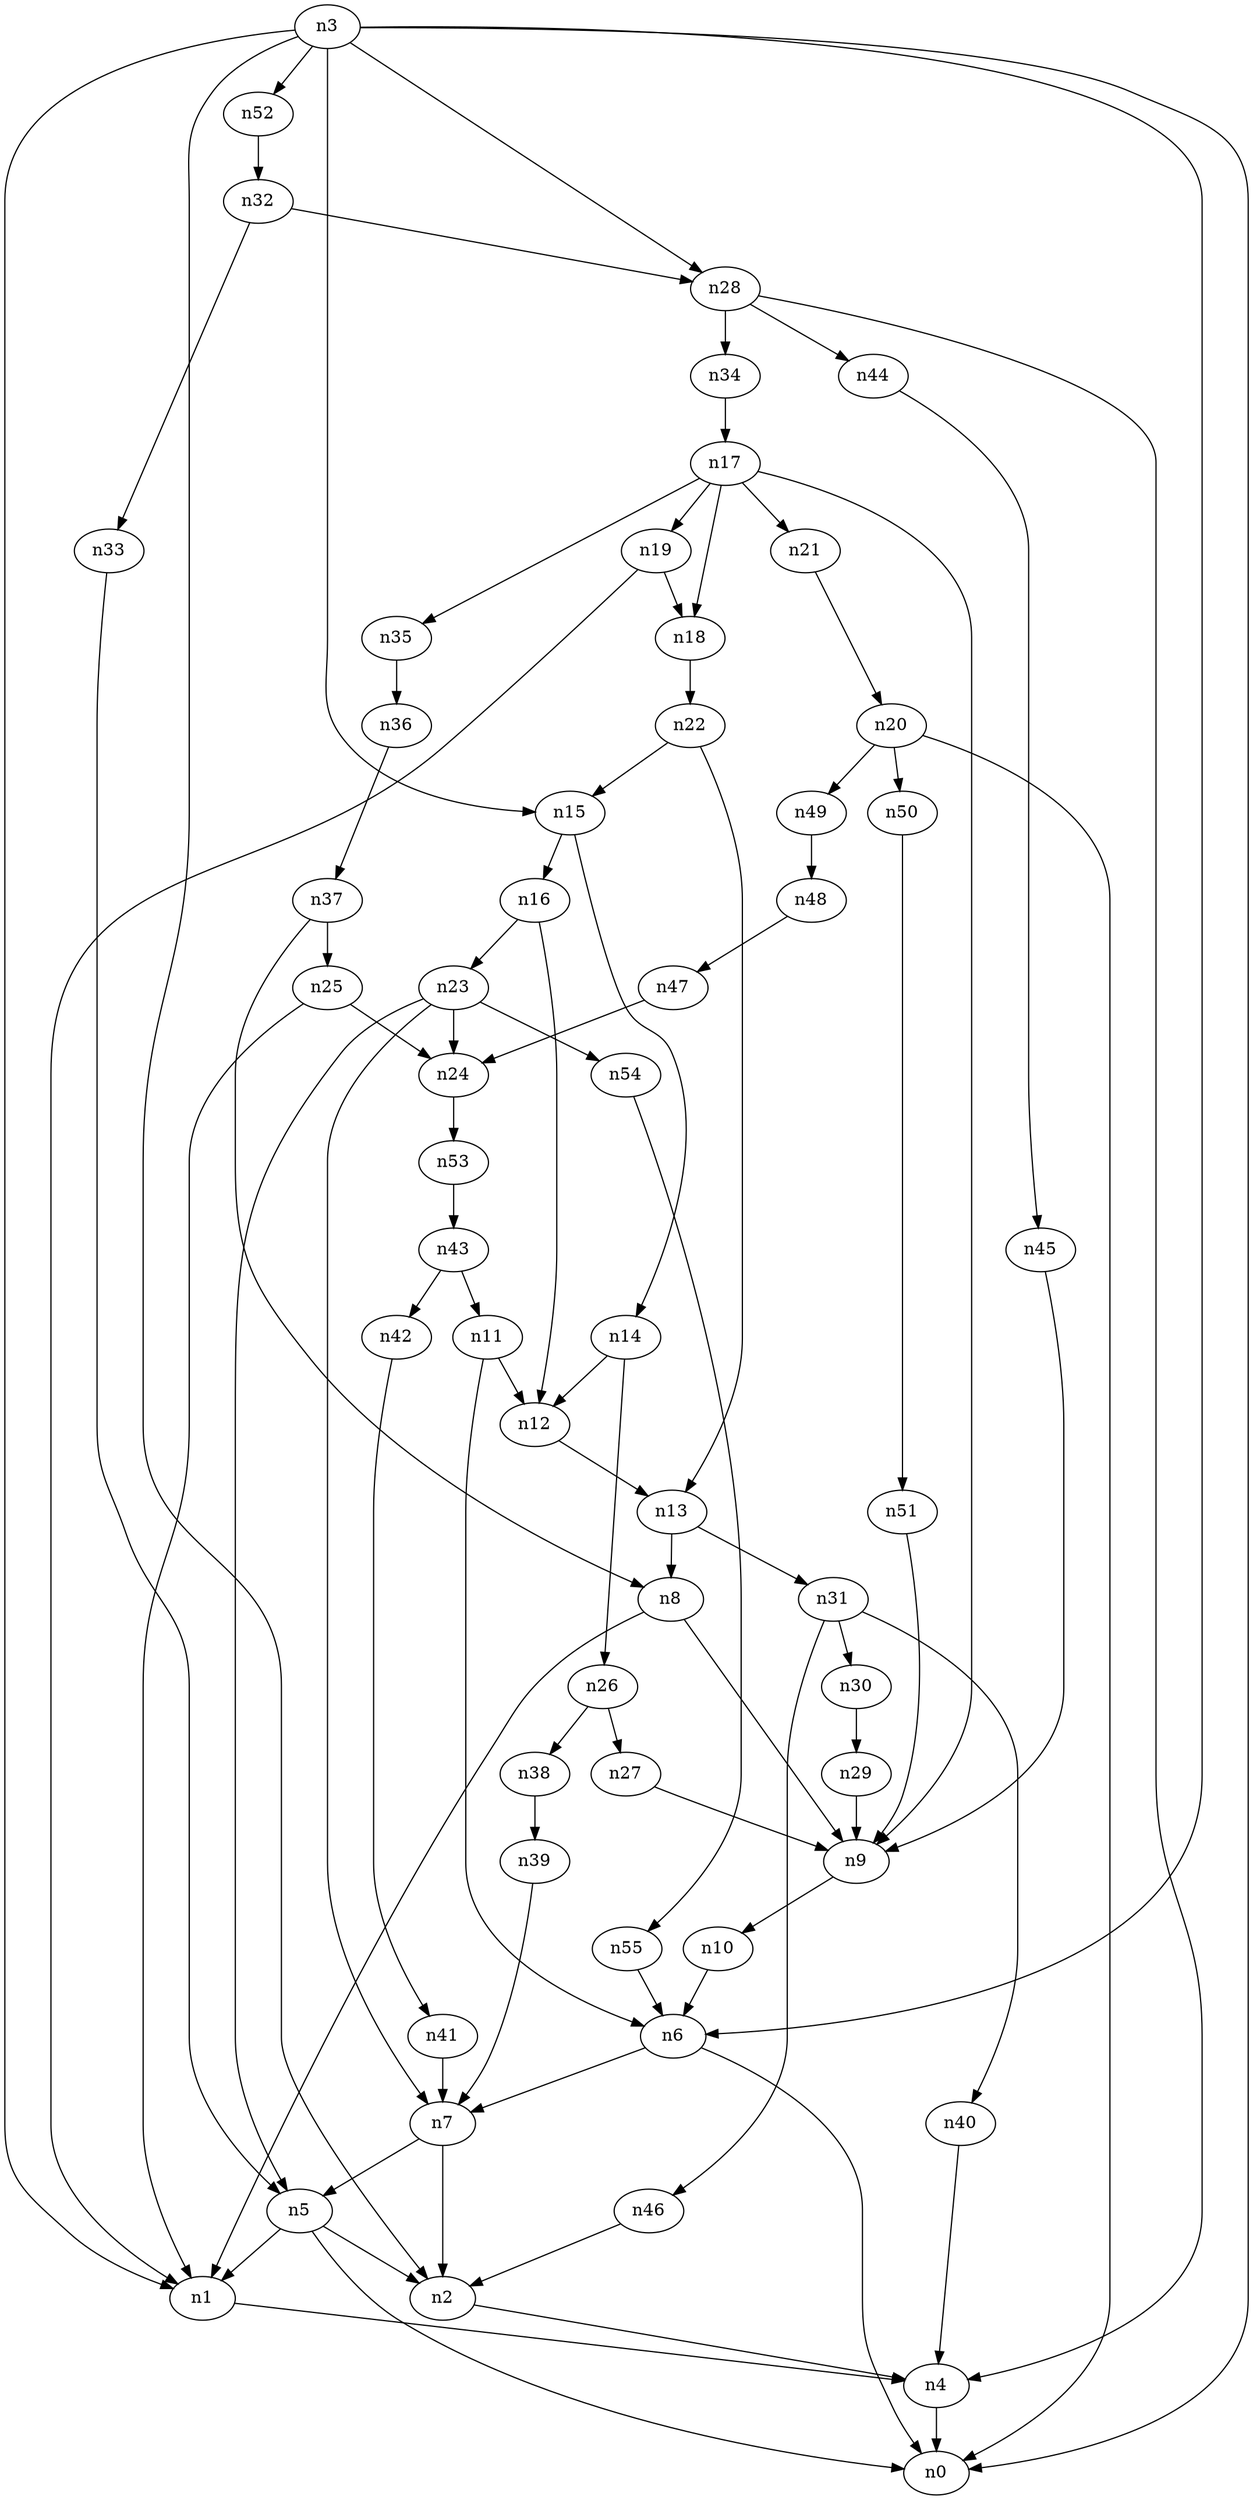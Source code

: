 digraph G {
	n1 -> n4	 [_graphml_id=e4];
	n2 -> n4	 [_graphml_id=e7];
	n3 -> n0	 [_graphml_id=e0];
	n3 -> n1	 [_graphml_id=e3];
	n3 -> n2	 [_graphml_id=e6];
	n3 -> n6	 [_graphml_id=e9];
	n3 -> n15	 [_graphml_id=e23];
	n3 -> n28	 [_graphml_id=e44];
	n3 -> n52	 [_graphml_id=e84];
	n4 -> n0	 [_graphml_id=e1];
	n5 -> n0	 [_graphml_id=e2];
	n5 -> n1	 [_graphml_id=e5];
	n5 -> n2	 [_graphml_id=e8];
	n6 -> n0	 [_graphml_id=e10];
	n6 -> n7	 [_graphml_id=e26];
	n7 -> n2	 [_graphml_id=e12];
	n7 -> n5	 [_graphml_id=e11];
	n8 -> n1	 [_graphml_id=e13];
	n8 -> n9	 [_graphml_id=e14];
	n9 -> n10	 [_graphml_id=e15];
	n10 -> n6	 [_graphml_id=e16];
	n11 -> n6	 [_graphml_id=e17];
	n11 -> n12	 [_graphml_id=e18];
	n12 -> n13	 [_graphml_id=e19];
	n13 -> n8	 [_graphml_id=e20];
	n13 -> n31	 [_graphml_id=e50];
	n14 -> n12	 [_graphml_id=e21];
	n14 -> n26	 [_graphml_id=e41];
	n15 -> n14	 [_graphml_id=e22];
	n15 -> n16	 [_graphml_id=e24];
	n16 -> n12	 [_graphml_id=e25];
	n16 -> n23	 [_graphml_id=e76];
	n17 -> n9	 [_graphml_id=e27];
	n17 -> n18	 [_graphml_id=e28];
	n17 -> n19	 [_graphml_id=e56];
	n17 -> n21	 [_graphml_id=e33];
	n17 -> n35	 [_graphml_id=e57];
	n18 -> n22	 [_graphml_id=e35];
	n19 -> n1	 [_graphml_id=e30];
	n19 -> n18	 [_graphml_id=e29];
	n20 -> n0	 [_graphml_id=e31];
	n20 -> n49	 [_graphml_id=e80];
	n20 -> n50	 [_graphml_id=e81];
	n21 -> n20	 [_graphml_id=e32];
	n22 -> n13	 [_graphml_id=e34];
	n22 -> n15	 [_graphml_id=e36];
	n23 -> n5	 [_graphml_id=e46];
	n23 -> n7	 [_graphml_id=e37];
	n23 -> n24	 [_graphml_id=e38];
	n23 -> n54	 [_graphml_id=e88];
	n24 -> n53	 [_graphml_id=e87];
	n25 -> n1	 [_graphml_id=e40];
	n25 -> n24	 [_graphml_id=e39];
	n26 -> n27	 [_graphml_id=e42];
	n26 -> n38	 [_graphml_id=e61];
	n27 -> n9	 [_graphml_id=e43];
	n28 -> n4	 [_graphml_id=e45];
	n28 -> n34	 [_graphml_id=e55];
	n28 -> n44	 [_graphml_id=e71];
	n29 -> n9	 [_graphml_id=e47];
	n30 -> n29	 [_graphml_id=e48];
	n31 -> n30	 [_graphml_id=e49];
	n31 -> n40	 [_graphml_id=e64];
	n31 -> n46	 [_graphml_id=e74];
	n32 -> n28	 [_graphml_id=e51];
	n32 -> n33	 [_graphml_id=e52];
	n33 -> n5	 [_graphml_id=e53];
	n34 -> n17	 [_graphml_id=e54];
	n35 -> n36	 [_graphml_id=e58];
	n36 -> n37	 [_graphml_id=e59];
	n37 -> n8	 [_graphml_id=e60];
	n37 -> n25	 [_graphml_id=e66];
	n38 -> n39	 [_graphml_id=e62];
	n39 -> n7	 [_graphml_id=e63];
	n40 -> n4	 [_graphml_id=e65];
	n41 -> n7	 [_graphml_id=e67];
	n42 -> n41	 [_graphml_id=e68];
	n43 -> n11	 [_graphml_id=e70];
	n43 -> n42	 [_graphml_id=e69];
	n44 -> n45	 [_graphml_id=e72];
	n45 -> n9	 [_graphml_id=e73];
	n46 -> n2	 [_graphml_id=e75];
	n47 -> n24	 [_graphml_id=e77];
	n48 -> n47	 [_graphml_id=e78];
	n49 -> n48	 [_graphml_id=e79];
	n50 -> n51	 [_graphml_id=e82];
	n51 -> n9	 [_graphml_id=e83];
	n52 -> n32	 [_graphml_id=e85];
	n53 -> n43	 [_graphml_id=e86];
	n54 -> n55	 [_graphml_id=e89];
	n55 -> n6	 [_graphml_id=e90];
}
